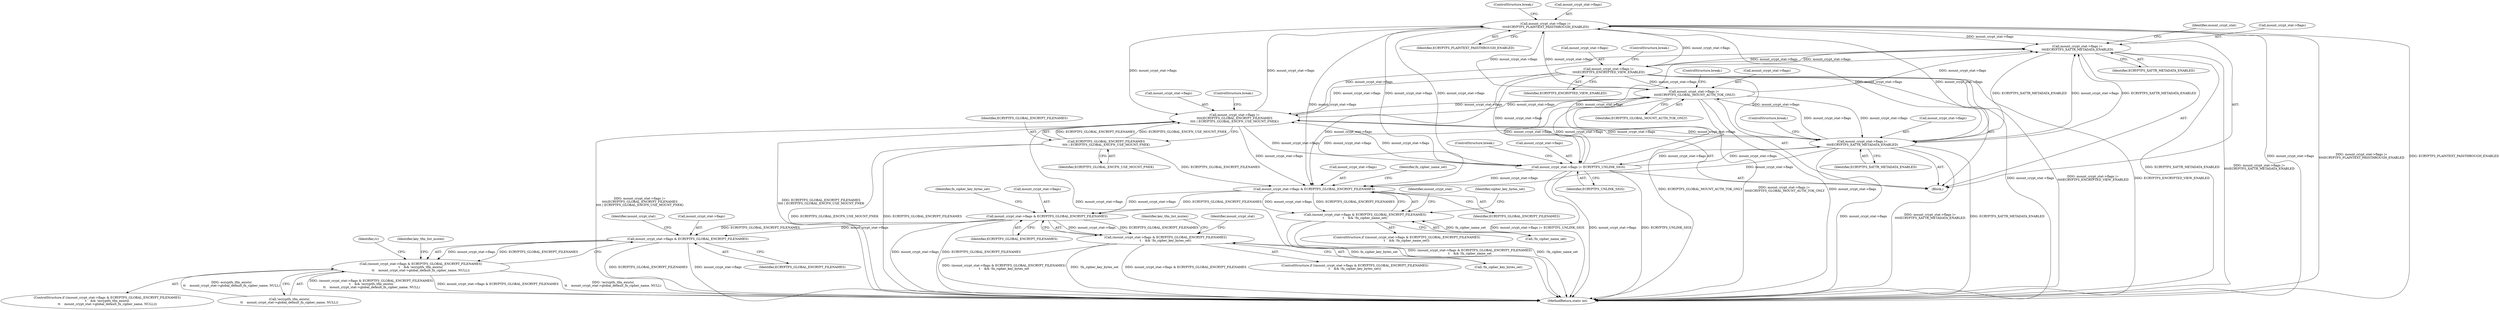 digraph "0_linux_764355487ea220fdc2faf128d577d7f679b91f97_0@API" {
"1000266" [label="(Call,mount_crypt_stat->flags |=\n\t\t\t\tECRYPTFS_PLAINTEXT_PASSTHROUGH_ENABLED)"];
"1000285" [label="(Call,mount_crypt_stat->flags |=\n\t\t\t\tECRYPTFS_ENCRYPTED_VIEW_ENABLED)"];
"1000280" [label="(Call,mount_crypt_stat->flags |=\n\t\t\t\tECRYPTFS_XATTR_METADATA_ENABLED)"];
"1000397" [label="(Call,mount_crypt_stat->flags |=\n \t\t\t\tECRYPTFS_GLOBAL_MOUNT_AUTH_TOK_ONLY)"];
"1000266" [label="(Call,mount_crypt_stat->flags |=\n\t\t\t\tECRYPTFS_PLAINTEXT_PASSTHROUGH_ENABLED)"];
"1000327" [label="(Call,mount_crypt_stat->flags |=\n\t\t\t\t(ECRYPTFS_GLOBAL_ENCRYPT_FILENAMES\n\t\t\t\t | ECRYPTFS_GLOBAL_ENCFN_USE_MOUNT_FNEK))"];
"1000273" [label="(Call,mount_crypt_stat->flags |=\n\t\t\t\tECRYPTFS_XATTR_METADATA_ENABLED)"];
"1000390" [label="(Call,mount_crypt_stat->flags |= ECRYPTFS_UNLINK_SIGS)"];
"1000331" [label="(Call,ECRYPTFS_GLOBAL_ENCRYPT_FILENAMES\n\t\t\t\t | ECRYPTFS_GLOBAL_ENCFN_USE_MOUNT_FNEK)"];
"1000443" [label="(Call,mount_crypt_stat->flags & ECRYPTFS_GLOBAL_ENCRYPT_FILENAMES)"];
"1000442" [label="(Call,(mount_crypt_stat->flags & ECRYPTFS_GLOBAL_ENCRYPT_FILENAMES)\n\t    && !fn_cipher_name_set)"];
"1000467" [label="(Call,mount_crypt_stat->flags & ECRYPTFS_GLOBAL_ENCRYPT_FILENAMES)"];
"1000466" [label="(Call,(mount_crypt_stat->flags & ECRYPTFS_GLOBAL_ENCRYPT_FILENAMES)\n\t    && !fn_cipher_key_bytes_set)"];
"1000515" [label="(Call,mount_crypt_stat->flags & ECRYPTFS_GLOBAL_ENCRYPT_FILENAMES)"];
"1000514" [label="(Call,(mount_crypt_stat->flags & ECRYPTFS_GLOBAL_ENCRYPT_FILENAMES)\n\t    && !ecryptfs_tfm_exists(\n\t\t    mount_crypt_stat->global_default_fn_cipher_name, NULL))"];
"1000459" [label="(Identifier,cipher_key_bytes_set)"];
"1000287" [label="(Identifier,mount_crypt_stat)"];
"1000447" [label="(Identifier,ECRYPTFS_GLOBAL_ENCRYPT_FILENAMES)"];
"1000333" [label="(Identifier,ECRYPTFS_GLOBAL_ENCFN_USE_MOUNT_FNEK)"];
"1000448" [label="(Call,!fn_cipher_name_set)"];
"1000274" [label="(Call,mount_crypt_stat->flags)"];
"1000280" [label="(Call,mount_crypt_stat->flags |=\n\t\t\t\tECRYPTFS_XATTR_METADATA_ENABLED)"];
"1000467" [label="(Call,mount_crypt_stat->flags & ECRYPTFS_GLOBAL_ENCRYPT_FILENAMES)"];
"1000443" [label="(Call,mount_crypt_stat->flags & ECRYPTFS_GLOBAL_ENCRYPT_FILENAMES)"];
"1000550" [label="(Identifier,key_tfm_list_mutex)"];
"1000528" [label="(Identifier,rc)"];
"1000401" [label="(Identifier,ECRYPTFS_GLOBAL_MOUNT_AUTH_TOK_ONLY)"];
"1000523" [label="(Identifier,mount_crypt_stat)"];
"1000516" [label="(Call,mount_crypt_stat->flags)"];
"1000278" [label="(ControlStructure,break;)"];
"1000390" [label="(Call,mount_crypt_stat->flags |= ECRYPTFS_UNLINK_SIGS)"];
"1000402" [label="(ControlStructure,break;)"];
"1000441" [label="(ControlStructure,if ((mount_crypt_stat->flags & ECRYPTFS_GLOBAL_ENCRYPT_FILENAMES)\n\t    && !fn_cipher_name_set))"];
"1000466" [label="(Call,(mount_crypt_stat->flags & ECRYPTFS_GLOBAL_ENCRYPT_FILENAMES)\n\t    && !fn_cipher_key_bytes_set)"];
"1000515" [label="(Call,mount_crypt_stat->flags & ECRYPTFS_GLOBAL_ENCRYPT_FILENAMES)"];
"1000465" [label="(ControlStructure,if ((mount_crypt_stat->flags & ECRYPTFS_GLOBAL_ENCRYPT_FILENAMES)\n\t    && !fn_cipher_key_bytes_set))"];
"1000513" [label="(ControlStructure,if ((mount_crypt_stat->flags & ECRYPTFS_GLOBAL_ENCRYPT_FILENAMES)\n\t    && !ecryptfs_tfm_exists(\n\t\t    mount_crypt_stat->global_default_fn_cipher_name, NULL)))"];
"1000394" [label="(Identifier,ECRYPTFS_UNLINK_SIGS)"];
"1000328" [label="(Call,mount_crypt_stat->flags)"];
"1000395" [label="(ControlStructure,break;)"];
"1000327" [label="(Call,mount_crypt_stat->flags |=\n\t\t\t\t(ECRYPTFS_GLOBAL_ENCRYPT_FILENAMES\n\t\t\t\t | ECRYPTFS_GLOBAL_ENCFN_USE_MOUNT_FNEK))"];
"1000271" [label="(ControlStructure,break;)"];
"1000520" [label="(Call,!ecryptfs_tfm_exists(\n\t\t    mount_crypt_stat->global_default_fn_cipher_name, NULL))"];
"1000398" [label="(Call,mount_crypt_stat->flags)"];
"1000397" [label="(Call,mount_crypt_stat->flags |=\n \t\t\t\tECRYPTFS_GLOBAL_MOUNT_AUTH_TOK_ONLY)"];
"1000472" [label="(Call,!fn_cipher_key_bytes_set)"];
"1000483" [label="(Identifier,key_tfm_list_mutex)"];
"1000270" [label="(Identifier,ECRYPTFS_PLAINTEXT_PASSTHROUGH_ENABLED)"];
"1000277" [label="(Identifier,ECRYPTFS_XATTR_METADATA_ENABLED)"];
"1000476" [label="(Identifier,mount_crypt_stat)"];
"1000471" [label="(Identifier,ECRYPTFS_GLOBAL_ENCRYPT_FILENAMES)"];
"1000560" [label="(MethodReturn,static int)"];
"1000284" [label="(Identifier,ECRYPTFS_XATTR_METADATA_ENABLED)"];
"1000444" [label="(Call,mount_crypt_stat->flags)"];
"1000452" [label="(Identifier,mount_crypt_stat)"];
"1000514" [label="(Call,(mount_crypt_stat->flags & ECRYPTFS_GLOBAL_ENCRYPT_FILENAMES)\n\t    && !ecryptfs_tfm_exists(\n\t\t    mount_crypt_stat->global_default_fn_cipher_name, NULL))"];
"1000267" [label="(Call,mount_crypt_stat->flags)"];
"1000473" [label="(Identifier,fn_cipher_key_bytes_set)"];
"1000334" [label="(ControlStructure,break;)"];
"1000285" [label="(Call,mount_crypt_stat->flags |=\n\t\t\t\tECRYPTFS_ENCRYPTED_VIEW_ENABLED)"];
"1000281" [label="(Call,mount_crypt_stat->flags)"];
"1000442" [label="(Call,(mount_crypt_stat->flags & ECRYPTFS_GLOBAL_ENCRYPT_FILENAMES)\n\t    && !fn_cipher_name_set)"];
"1000449" [label="(Identifier,fn_cipher_name_set)"];
"1000289" [label="(Identifier,ECRYPTFS_ENCRYPTED_VIEW_ENABLED)"];
"1000290" [label="(ControlStructure,break;)"];
"1000332" [label="(Identifier,ECRYPTFS_GLOBAL_ENCRYPT_FILENAMES)"];
"1000286" [label="(Call,mount_crypt_stat->flags)"];
"1000273" [label="(Call,mount_crypt_stat->flags |=\n\t\t\t\tECRYPTFS_XATTR_METADATA_ENABLED)"];
"1000266" [label="(Call,mount_crypt_stat->flags |=\n\t\t\t\tECRYPTFS_PLAINTEXT_PASSTHROUGH_ENABLED)"];
"1000468" [label="(Call,mount_crypt_stat->flags)"];
"1000391" [label="(Call,mount_crypt_stat->flags)"];
"1000519" [label="(Identifier,ECRYPTFS_GLOBAL_ENCRYPT_FILENAMES)"];
"1000188" [label="(Block,)"];
"1000331" [label="(Call,ECRYPTFS_GLOBAL_ENCRYPT_FILENAMES\n\t\t\t\t | ECRYPTFS_GLOBAL_ENCFN_USE_MOUNT_FNEK)"];
"1000266" -> "1000188"  [label="AST: "];
"1000266" -> "1000270"  [label="CFG: "];
"1000267" -> "1000266"  [label="AST: "];
"1000270" -> "1000266"  [label="AST: "];
"1000271" -> "1000266"  [label="CFG: "];
"1000266" -> "1000560"  [label="DDG: mount_crypt_stat->flags"];
"1000266" -> "1000560"  [label="DDG: mount_crypt_stat->flags |=\n\t\t\t\tECRYPTFS_PLAINTEXT_PASSTHROUGH_ENABLED"];
"1000266" -> "1000560"  [label="DDG: ECRYPTFS_PLAINTEXT_PASSTHROUGH_ENABLED"];
"1000285" -> "1000266"  [label="DDG: mount_crypt_stat->flags"];
"1000397" -> "1000266"  [label="DDG: mount_crypt_stat->flags"];
"1000327" -> "1000266"  [label="DDG: mount_crypt_stat->flags"];
"1000273" -> "1000266"  [label="DDG: mount_crypt_stat->flags"];
"1000390" -> "1000266"  [label="DDG: mount_crypt_stat->flags"];
"1000266" -> "1000273"  [label="DDG: mount_crypt_stat->flags"];
"1000266" -> "1000280"  [label="DDG: mount_crypt_stat->flags"];
"1000266" -> "1000327"  [label="DDG: mount_crypt_stat->flags"];
"1000266" -> "1000390"  [label="DDG: mount_crypt_stat->flags"];
"1000266" -> "1000397"  [label="DDG: mount_crypt_stat->flags"];
"1000266" -> "1000443"  [label="DDG: mount_crypt_stat->flags"];
"1000285" -> "1000188"  [label="AST: "];
"1000285" -> "1000289"  [label="CFG: "];
"1000286" -> "1000285"  [label="AST: "];
"1000289" -> "1000285"  [label="AST: "];
"1000290" -> "1000285"  [label="CFG: "];
"1000285" -> "1000560"  [label="DDG: mount_crypt_stat->flags"];
"1000285" -> "1000560"  [label="DDG: mount_crypt_stat->flags |=\n\t\t\t\tECRYPTFS_ENCRYPTED_VIEW_ENABLED"];
"1000285" -> "1000560"  [label="DDG: ECRYPTFS_ENCRYPTED_VIEW_ENABLED"];
"1000285" -> "1000273"  [label="DDG: mount_crypt_stat->flags"];
"1000285" -> "1000280"  [label="DDG: mount_crypt_stat->flags"];
"1000280" -> "1000285"  [label="DDG: mount_crypt_stat->flags"];
"1000285" -> "1000327"  [label="DDG: mount_crypt_stat->flags"];
"1000285" -> "1000390"  [label="DDG: mount_crypt_stat->flags"];
"1000285" -> "1000397"  [label="DDG: mount_crypt_stat->flags"];
"1000285" -> "1000443"  [label="DDG: mount_crypt_stat->flags"];
"1000280" -> "1000188"  [label="AST: "];
"1000280" -> "1000284"  [label="CFG: "];
"1000281" -> "1000280"  [label="AST: "];
"1000284" -> "1000280"  [label="AST: "];
"1000287" -> "1000280"  [label="CFG: "];
"1000280" -> "1000560"  [label="DDG: ECRYPTFS_XATTR_METADATA_ENABLED"];
"1000280" -> "1000560"  [label="DDG: mount_crypt_stat->flags |=\n\t\t\t\tECRYPTFS_XATTR_METADATA_ENABLED"];
"1000280" -> "1000273"  [label="DDG: ECRYPTFS_XATTR_METADATA_ENABLED"];
"1000397" -> "1000280"  [label="DDG: mount_crypt_stat->flags"];
"1000327" -> "1000280"  [label="DDG: mount_crypt_stat->flags"];
"1000273" -> "1000280"  [label="DDG: mount_crypt_stat->flags"];
"1000273" -> "1000280"  [label="DDG: ECRYPTFS_XATTR_METADATA_ENABLED"];
"1000390" -> "1000280"  [label="DDG: mount_crypt_stat->flags"];
"1000397" -> "1000188"  [label="AST: "];
"1000397" -> "1000401"  [label="CFG: "];
"1000398" -> "1000397"  [label="AST: "];
"1000401" -> "1000397"  [label="AST: "];
"1000402" -> "1000397"  [label="CFG: "];
"1000397" -> "1000560"  [label="DDG: mount_crypt_stat->flags |=\n \t\t\t\tECRYPTFS_GLOBAL_MOUNT_AUTH_TOK_ONLY"];
"1000397" -> "1000560"  [label="DDG: mount_crypt_stat->flags"];
"1000397" -> "1000560"  [label="DDG: ECRYPTFS_GLOBAL_MOUNT_AUTH_TOK_ONLY"];
"1000397" -> "1000273"  [label="DDG: mount_crypt_stat->flags"];
"1000397" -> "1000327"  [label="DDG: mount_crypt_stat->flags"];
"1000397" -> "1000390"  [label="DDG: mount_crypt_stat->flags"];
"1000327" -> "1000397"  [label="DDG: mount_crypt_stat->flags"];
"1000273" -> "1000397"  [label="DDG: mount_crypt_stat->flags"];
"1000390" -> "1000397"  [label="DDG: mount_crypt_stat->flags"];
"1000397" -> "1000443"  [label="DDG: mount_crypt_stat->flags"];
"1000327" -> "1000188"  [label="AST: "];
"1000327" -> "1000331"  [label="CFG: "];
"1000328" -> "1000327"  [label="AST: "];
"1000331" -> "1000327"  [label="AST: "];
"1000334" -> "1000327"  [label="CFG: "];
"1000327" -> "1000560"  [label="DDG: ECRYPTFS_GLOBAL_ENCRYPT_FILENAMES\n\t\t\t\t | ECRYPTFS_GLOBAL_ENCFN_USE_MOUNT_FNEK"];
"1000327" -> "1000560"  [label="DDG: mount_crypt_stat->flags"];
"1000327" -> "1000560"  [label="DDG: mount_crypt_stat->flags |=\n\t\t\t\t(ECRYPTFS_GLOBAL_ENCRYPT_FILENAMES\n\t\t\t\t | ECRYPTFS_GLOBAL_ENCFN_USE_MOUNT_FNEK)"];
"1000327" -> "1000273"  [label="DDG: mount_crypt_stat->flags"];
"1000273" -> "1000327"  [label="DDG: mount_crypt_stat->flags"];
"1000390" -> "1000327"  [label="DDG: mount_crypt_stat->flags"];
"1000331" -> "1000327"  [label="DDG: ECRYPTFS_GLOBAL_ENCRYPT_FILENAMES"];
"1000331" -> "1000327"  [label="DDG: ECRYPTFS_GLOBAL_ENCFN_USE_MOUNT_FNEK"];
"1000327" -> "1000390"  [label="DDG: mount_crypt_stat->flags"];
"1000327" -> "1000443"  [label="DDG: mount_crypt_stat->flags"];
"1000273" -> "1000188"  [label="AST: "];
"1000273" -> "1000277"  [label="CFG: "];
"1000274" -> "1000273"  [label="AST: "];
"1000277" -> "1000273"  [label="AST: "];
"1000278" -> "1000273"  [label="CFG: "];
"1000273" -> "1000560"  [label="DDG: mount_crypt_stat->flags"];
"1000273" -> "1000560"  [label="DDG: mount_crypt_stat->flags |=\n\t\t\t\tECRYPTFS_XATTR_METADATA_ENABLED"];
"1000273" -> "1000560"  [label="DDG: ECRYPTFS_XATTR_METADATA_ENABLED"];
"1000390" -> "1000273"  [label="DDG: mount_crypt_stat->flags"];
"1000273" -> "1000390"  [label="DDG: mount_crypt_stat->flags"];
"1000273" -> "1000443"  [label="DDG: mount_crypt_stat->flags"];
"1000390" -> "1000188"  [label="AST: "];
"1000390" -> "1000394"  [label="CFG: "];
"1000391" -> "1000390"  [label="AST: "];
"1000394" -> "1000390"  [label="AST: "];
"1000395" -> "1000390"  [label="CFG: "];
"1000390" -> "1000560"  [label="DDG: ECRYPTFS_UNLINK_SIGS"];
"1000390" -> "1000560"  [label="DDG: mount_crypt_stat->flags |= ECRYPTFS_UNLINK_SIGS"];
"1000390" -> "1000560"  [label="DDG: mount_crypt_stat->flags"];
"1000390" -> "1000443"  [label="DDG: mount_crypt_stat->flags"];
"1000331" -> "1000333"  [label="CFG: "];
"1000332" -> "1000331"  [label="AST: "];
"1000333" -> "1000331"  [label="AST: "];
"1000331" -> "1000560"  [label="DDG: ECRYPTFS_GLOBAL_ENCFN_USE_MOUNT_FNEK"];
"1000331" -> "1000560"  [label="DDG: ECRYPTFS_GLOBAL_ENCRYPT_FILENAMES"];
"1000331" -> "1000443"  [label="DDG: ECRYPTFS_GLOBAL_ENCRYPT_FILENAMES"];
"1000443" -> "1000442"  [label="AST: "];
"1000443" -> "1000447"  [label="CFG: "];
"1000444" -> "1000443"  [label="AST: "];
"1000447" -> "1000443"  [label="AST: "];
"1000449" -> "1000443"  [label="CFG: "];
"1000442" -> "1000443"  [label="CFG: "];
"1000443" -> "1000442"  [label="DDG: mount_crypt_stat->flags"];
"1000443" -> "1000442"  [label="DDG: ECRYPTFS_GLOBAL_ENCRYPT_FILENAMES"];
"1000443" -> "1000467"  [label="DDG: mount_crypt_stat->flags"];
"1000443" -> "1000467"  [label="DDG: ECRYPTFS_GLOBAL_ENCRYPT_FILENAMES"];
"1000442" -> "1000441"  [label="AST: "];
"1000442" -> "1000448"  [label="CFG: "];
"1000448" -> "1000442"  [label="AST: "];
"1000452" -> "1000442"  [label="CFG: "];
"1000459" -> "1000442"  [label="CFG: "];
"1000442" -> "1000560"  [label="DDG: (mount_crypt_stat->flags & ECRYPTFS_GLOBAL_ENCRYPT_FILENAMES)\n\t    && !fn_cipher_name_set"];
"1000442" -> "1000560"  [label="DDG: !fn_cipher_name_set"];
"1000448" -> "1000442"  [label="DDG: fn_cipher_name_set"];
"1000467" -> "1000466"  [label="AST: "];
"1000467" -> "1000471"  [label="CFG: "];
"1000468" -> "1000467"  [label="AST: "];
"1000471" -> "1000467"  [label="AST: "];
"1000473" -> "1000467"  [label="CFG: "];
"1000466" -> "1000467"  [label="CFG: "];
"1000467" -> "1000560"  [label="DDG: mount_crypt_stat->flags"];
"1000467" -> "1000560"  [label="DDG: ECRYPTFS_GLOBAL_ENCRYPT_FILENAMES"];
"1000467" -> "1000466"  [label="DDG: mount_crypt_stat->flags"];
"1000467" -> "1000466"  [label="DDG: ECRYPTFS_GLOBAL_ENCRYPT_FILENAMES"];
"1000467" -> "1000515"  [label="DDG: mount_crypt_stat->flags"];
"1000467" -> "1000515"  [label="DDG: ECRYPTFS_GLOBAL_ENCRYPT_FILENAMES"];
"1000466" -> "1000465"  [label="AST: "];
"1000466" -> "1000472"  [label="CFG: "];
"1000472" -> "1000466"  [label="AST: "];
"1000476" -> "1000466"  [label="CFG: "];
"1000483" -> "1000466"  [label="CFG: "];
"1000466" -> "1000560"  [label="DDG: !fn_cipher_key_bytes_set"];
"1000466" -> "1000560"  [label="DDG: mount_crypt_stat->flags & ECRYPTFS_GLOBAL_ENCRYPT_FILENAMES"];
"1000466" -> "1000560"  [label="DDG: (mount_crypt_stat->flags & ECRYPTFS_GLOBAL_ENCRYPT_FILENAMES)\n\t    && !fn_cipher_key_bytes_set"];
"1000472" -> "1000466"  [label="DDG: fn_cipher_key_bytes_set"];
"1000515" -> "1000514"  [label="AST: "];
"1000515" -> "1000519"  [label="CFG: "];
"1000516" -> "1000515"  [label="AST: "];
"1000519" -> "1000515"  [label="AST: "];
"1000523" -> "1000515"  [label="CFG: "];
"1000514" -> "1000515"  [label="CFG: "];
"1000515" -> "1000560"  [label="DDG: ECRYPTFS_GLOBAL_ENCRYPT_FILENAMES"];
"1000515" -> "1000560"  [label="DDG: mount_crypt_stat->flags"];
"1000515" -> "1000514"  [label="DDG: mount_crypt_stat->flags"];
"1000515" -> "1000514"  [label="DDG: ECRYPTFS_GLOBAL_ENCRYPT_FILENAMES"];
"1000514" -> "1000513"  [label="AST: "];
"1000514" -> "1000520"  [label="CFG: "];
"1000520" -> "1000514"  [label="AST: "];
"1000528" -> "1000514"  [label="CFG: "];
"1000550" -> "1000514"  [label="CFG: "];
"1000514" -> "1000560"  [label="DDG: !ecryptfs_tfm_exists(\n\t\t    mount_crypt_stat->global_default_fn_cipher_name, NULL)"];
"1000514" -> "1000560"  [label="DDG: (mount_crypt_stat->flags & ECRYPTFS_GLOBAL_ENCRYPT_FILENAMES)\n\t    && !ecryptfs_tfm_exists(\n\t\t    mount_crypt_stat->global_default_fn_cipher_name, NULL)"];
"1000514" -> "1000560"  [label="DDG: mount_crypt_stat->flags & ECRYPTFS_GLOBAL_ENCRYPT_FILENAMES"];
"1000520" -> "1000514"  [label="DDG: ecryptfs_tfm_exists(\n\t\t    mount_crypt_stat->global_default_fn_cipher_name, NULL)"];
}

